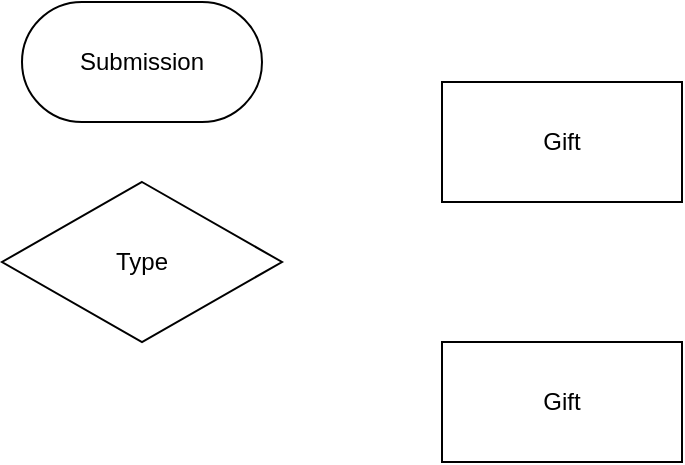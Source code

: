 <mxfile version="15.0.4" type="github"><diagram id="Gzh1vEXdIfz71GAEQ342" name="Page-1"><mxGraphModel dx="1422" dy="711" grid="1" gridSize="10" guides="1" tooltips="1" connect="1" arrows="1" fold="1" page="1" pageScale="1" pageWidth="850" pageHeight="1100" math="0" shadow="0"><root><mxCell id="0"/><mxCell id="1" parent="0"/><mxCell id="c1VsCLN2mkpz4TLPh9um-1" value="Submission" style="rounded=1;whiteSpace=wrap;html=1;arcSize=50;" vertex="1" parent="1"><mxGeometry x="20" y="20" width="120" height="60" as="geometry"/></mxCell><mxCell id="c1VsCLN2mkpz4TLPh9um-2" value="Type" style="rhombus;whiteSpace=wrap;html=1;" vertex="1" parent="1"><mxGeometry x="10" y="110" width="140" height="80" as="geometry"/></mxCell><mxCell id="c1VsCLN2mkpz4TLPh9um-4" value="Gift" style="rounded=0;whiteSpace=wrap;html=1;" vertex="1" parent="1"><mxGeometry x="230" y="60" width="120" height="60" as="geometry"/></mxCell><mxCell id="c1VsCLN2mkpz4TLPh9um-5" value="Gift" style="rounded=0;whiteSpace=wrap;html=1;" vertex="1" parent="1"><mxGeometry x="230" y="190" width="120" height="60" as="geometry"/></mxCell></root></mxGraphModel></diagram></mxfile>